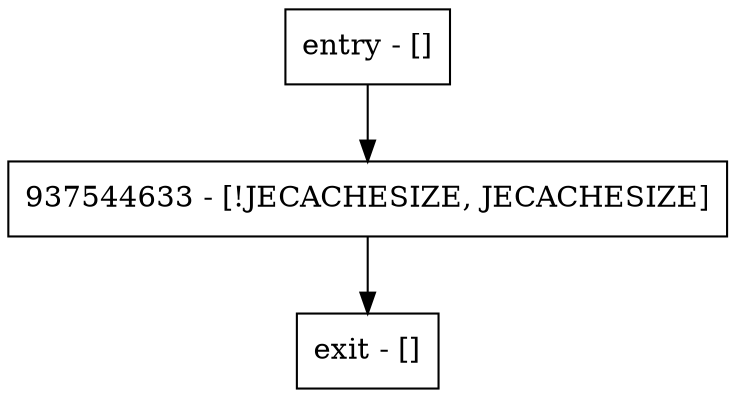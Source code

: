 digraph <init> {
node [shape=record];
entry [label="entry - []"];
exit [label="exit - []"];
937544633 [label="937544633 - [!JECACHESIZE, JECACHESIZE]"];
entry;
exit;
entry -> 937544633;
937544633 -> exit;
}
